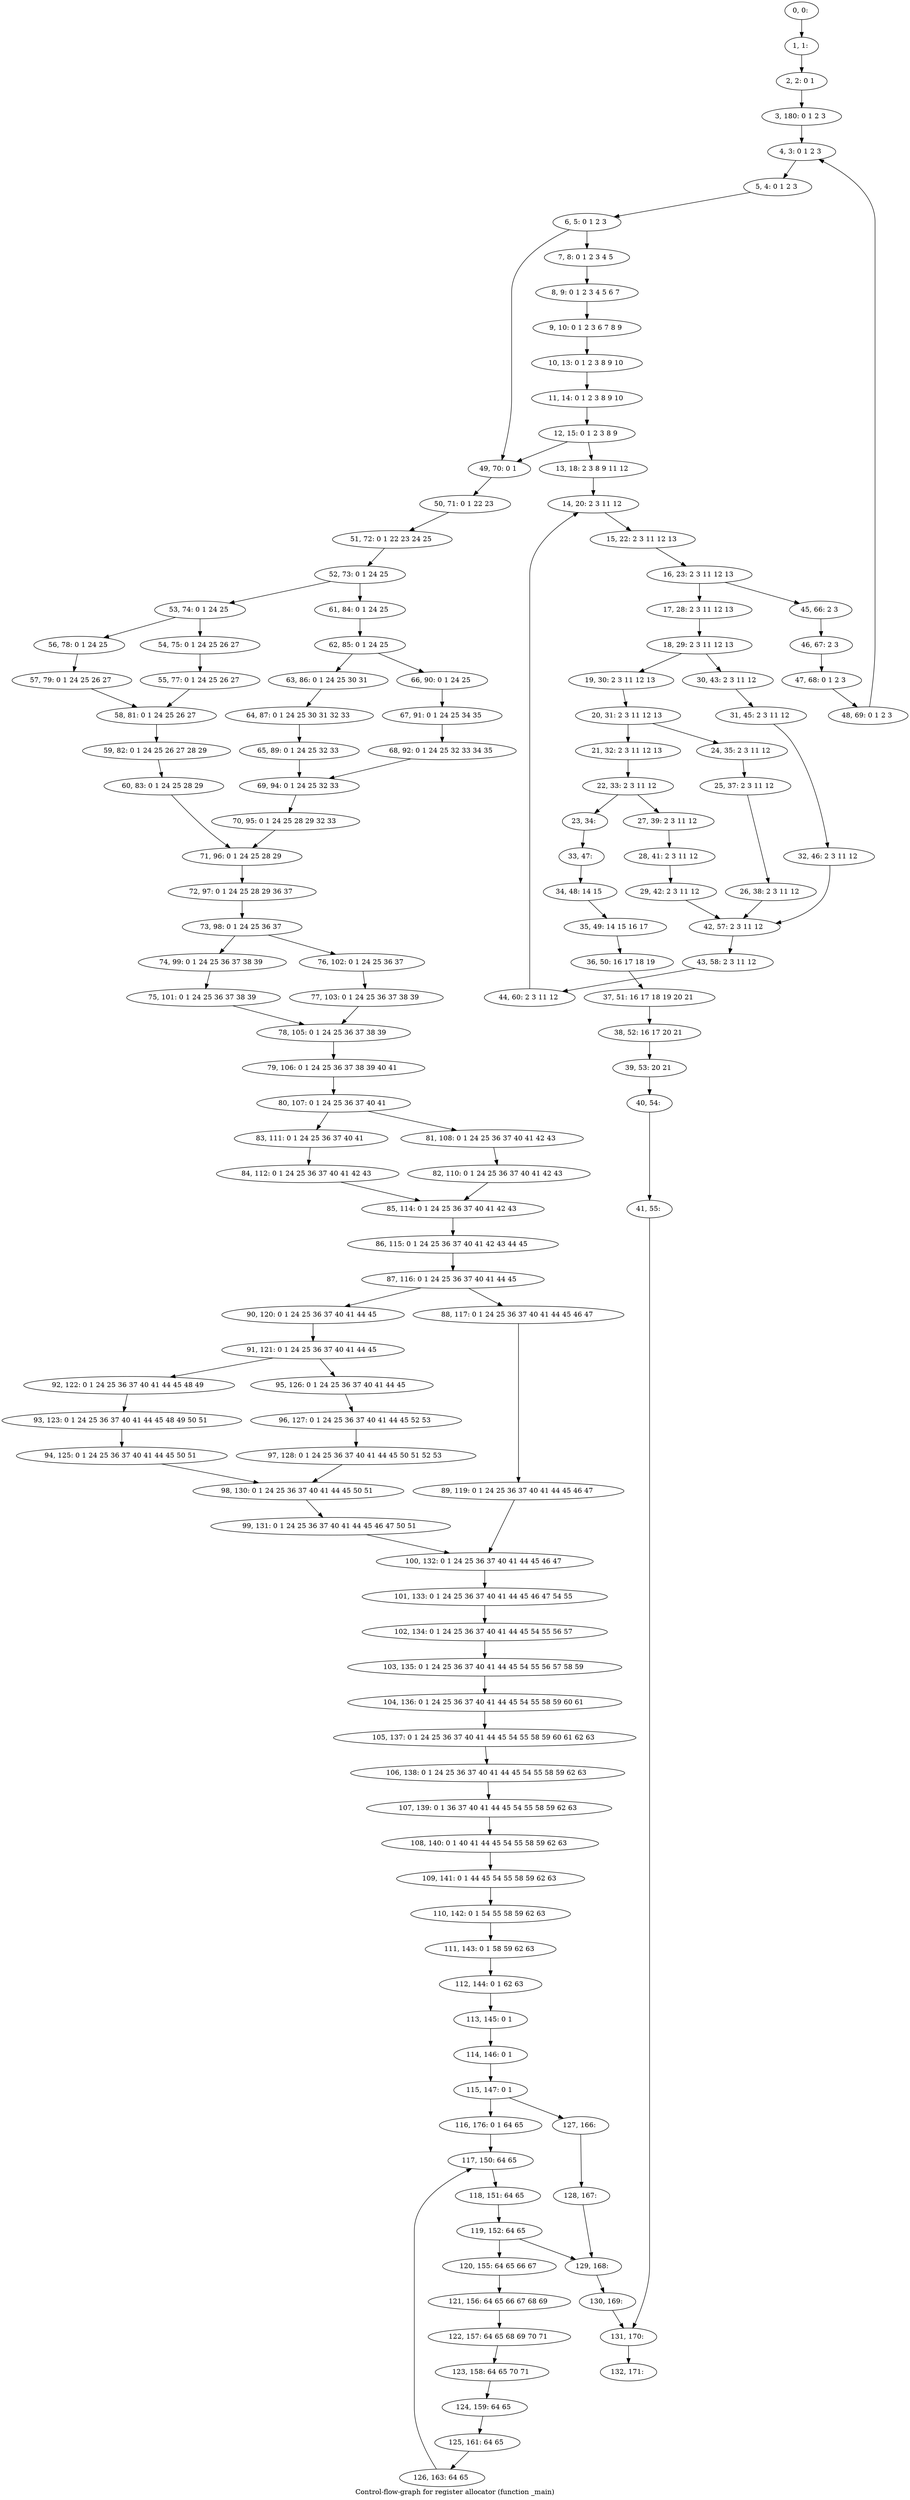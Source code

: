 digraph G {
graph [label="Control-flow-graph for register allocator (function _main)"]
0[label="0, 0: "];
1[label="1, 1: "];
2[label="2, 2: 0 1 "];
3[label="3, 180: 0 1 2 3 "];
4[label="4, 3: 0 1 2 3 "];
5[label="5, 4: 0 1 2 3 "];
6[label="6, 5: 0 1 2 3 "];
7[label="7, 8: 0 1 2 3 4 5 "];
8[label="8, 9: 0 1 2 3 4 5 6 7 "];
9[label="9, 10: 0 1 2 3 6 7 8 9 "];
10[label="10, 13: 0 1 2 3 8 9 10 "];
11[label="11, 14: 0 1 2 3 8 9 10 "];
12[label="12, 15: 0 1 2 3 8 9 "];
13[label="13, 18: 2 3 8 9 11 12 "];
14[label="14, 20: 2 3 11 12 "];
15[label="15, 22: 2 3 11 12 13 "];
16[label="16, 23: 2 3 11 12 13 "];
17[label="17, 28: 2 3 11 12 13 "];
18[label="18, 29: 2 3 11 12 13 "];
19[label="19, 30: 2 3 11 12 13 "];
20[label="20, 31: 2 3 11 12 13 "];
21[label="21, 32: 2 3 11 12 13 "];
22[label="22, 33: 2 3 11 12 "];
23[label="23, 34: "];
24[label="24, 35: 2 3 11 12 "];
25[label="25, 37: 2 3 11 12 "];
26[label="26, 38: 2 3 11 12 "];
27[label="27, 39: 2 3 11 12 "];
28[label="28, 41: 2 3 11 12 "];
29[label="29, 42: 2 3 11 12 "];
30[label="30, 43: 2 3 11 12 "];
31[label="31, 45: 2 3 11 12 "];
32[label="32, 46: 2 3 11 12 "];
33[label="33, 47: "];
34[label="34, 48: 14 15 "];
35[label="35, 49: 14 15 16 17 "];
36[label="36, 50: 16 17 18 19 "];
37[label="37, 51: 16 17 18 19 20 21 "];
38[label="38, 52: 16 17 20 21 "];
39[label="39, 53: 20 21 "];
40[label="40, 54: "];
41[label="41, 55: "];
42[label="42, 57: 2 3 11 12 "];
43[label="43, 58: 2 3 11 12 "];
44[label="44, 60: 2 3 11 12 "];
45[label="45, 66: 2 3 "];
46[label="46, 67: 2 3 "];
47[label="47, 68: 0 1 2 3 "];
48[label="48, 69: 0 1 2 3 "];
49[label="49, 70: 0 1 "];
50[label="50, 71: 0 1 22 23 "];
51[label="51, 72: 0 1 22 23 24 25 "];
52[label="52, 73: 0 1 24 25 "];
53[label="53, 74: 0 1 24 25 "];
54[label="54, 75: 0 1 24 25 26 27 "];
55[label="55, 77: 0 1 24 25 26 27 "];
56[label="56, 78: 0 1 24 25 "];
57[label="57, 79: 0 1 24 25 26 27 "];
58[label="58, 81: 0 1 24 25 26 27 "];
59[label="59, 82: 0 1 24 25 26 27 28 29 "];
60[label="60, 83: 0 1 24 25 28 29 "];
61[label="61, 84: 0 1 24 25 "];
62[label="62, 85: 0 1 24 25 "];
63[label="63, 86: 0 1 24 25 30 31 "];
64[label="64, 87: 0 1 24 25 30 31 32 33 "];
65[label="65, 89: 0 1 24 25 32 33 "];
66[label="66, 90: 0 1 24 25 "];
67[label="67, 91: 0 1 24 25 34 35 "];
68[label="68, 92: 0 1 24 25 32 33 34 35 "];
69[label="69, 94: 0 1 24 25 32 33 "];
70[label="70, 95: 0 1 24 25 28 29 32 33 "];
71[label="71, 96: 0 1 24 25 28 29 "];
72[label="72, 97: 0 1 24 25 28 29 36 37 "];
73[label="73, 98: 0 1 24 25 36 37 "];
74[label="74, 99: 0 1 24 25 36 37 38 39 "];
75[label="75, 101: 0 1 24 25 36 37 38 39 "];
76[label="76, 102: 0 1 24 25 36 37 "];
77[label="77, 103: 0 1 24 25 36 37 38 39 "];
78[label="78, 105: 0 1 24 25 36 37 38 39 "];
79[label="79, 106: 0 1 24 25 36 37 38 39 40 41 "];
80[label="80, 107: 0 1 24 25 36 37 40 41 "];
81[label="81, 108: 0 1 24 25 36 37 40 41 42 43 "];
82[label="82, 110: 0 1 24 25 36 37 40 41 42 43 "];
83[label="83, 111: 0 1 24 25 36 37 40 41 "];
84[label="84, 112: 0 1 24 25 36 37 40 41 42 43 "];
85[label="85, 114: 0 1 24 25 36 37 40 41 42 43 "];
86[label="86, 115: 0 1 24 25 36 37 40 41 42 43 44 45 "];
87[label="87, 116: 0 1 24 25 36 37 40 41 44 45 "];
88[label="88, 117: 0 1 24 25 36 37 40 41 44 45 46 47 "];
89[label="89, 119: 0 1 24 25 36 37 40 41 44 45 46 47 "];
90[label="90, 120: 0 1 24 25 36 37 40 41 44 45 "];
91[label="91, 121: 0 1 24 25 36 37 40 41 44 45 "];
92[label="92, 122: 0 1 24 25 36 37 40 41 44 45 48 49 "];
93[label="93, 123: 0 1 24 25 36 37 40 41 44 45 48 49 50 51 "];
94[label="94, 125: 0 1 24 25 36 37 40 41 44 45 50 51 "];
95[label="95, 126: 0 1 24 25 36 37 40 41 44 45 "];
96[label="96, 127: 0 1 24 25 36 37 40 41 44 45 52 53 "];
97[label="97, 128: 0 1 24 25 36 37 40 41 44 45 50 51 52 53 "];
98[label="98, 130: 0 1 24 25 36 37 40 41 44 45 50 51 "];
99[label="99, 131: 0 1 24 25 36 37 40 41 44 45 46 47 50 51 "];
100[label="100, 132: 0 1 24 25 36 37 40 41 44 45 46 47 "];
101[label="101, 133: 0 1 24 25 36 37 40 41 44 45 46 47 54 55 "];
102[label="102, 134: 0 1 24 25 36 37 40 41 44 45 54 55 56 57 "];
103[label="103, 135: 0 1 24 25 36 37 40 41 44 45 54 55 56 57 58 59 "];
104[label="104, 136: 0 1 24 25 36 37 40 41 44 45 54 55 58 59 60 61 "];
105[label="105, 137: 0 1 24 25 36 37 40 41 44 45 54 55 58 59 60 61 62 63 "];
106[label="106, 138: 0 1 24 25 36 37 40 41 44 45 54 55 58 59 62 63 "];
107[label="107, 139: 0 1 36 37 40 41 44 45 54 55 58 59 62 63 "];
108[label="108, 140: 0 1 40 41 44 45 54 55 58 59 62 63 "];
109[label="109, 141: 0 1 44 45 54 55 58 59 62 63 "];
110[label="110, 142: 0 1 54 55 58 59 62 63 "];
111[label="111, 143: 0 1 58 59 62 63 "];
112[label="112, 144: 0 1 62 63 "];
113[label="113, 145: 0 1 "];
114[label="114, 146: 0 1 "];
115[label="115, 147: 0 1 "];
116[label="116, 176: 0 1 64 65 "];
117[label="117, 150: 64 65 "];
118[label="118, 151: 64 65 "];
119[label="119, 152: 64 65 "];
120[label="120, 155: 64 65 66 67 "];
121[label="121, 156: 64 65 66 67 68 69 "];
122[label="122, 157: 64 65 68 69 70 71 "];
123[label="123, 158: 64 65 70 71 "];
124[label="124, 159: 64 65 "];
125[label="125, 161: 64 65 "];
126[label="126, 163: 64 65 "];
127[label="127, 166: "];
128[label="128, 167: "];
129[label="129, 168: "];
130[label="130, 169: "];
131[label="131, 170: "];
132[label="132, 171: "];
0->1 ;
1->2 ;
2->3 ;
3->4 ;
4->5 ;
5->6 ;
6->7 ;
6->49 ;
7->8 ;
8->9 ;
9->10 ;
10->11 ;
11->12 ;
12->13 ;
12->49 ;
13->14 ;
14->15 ;
15->16 ;
16->17 ;
16->45 ;
17->18 ;
18->19 ;
18->30 ;
19->20 ;
20->21 ;
20->24 ;
21->22 ;
22->23 ;
22->27 ;
23->33 ;
24->25 ;
25->26 ;
26->42 ;
27->28 ;
28->29 ;
29->42 ;
30->31 ;
31->32 ;
32->42 ;
33->34 ;
34->35 ;
35->36 ;
36->37 ;
37->38 ;
38->39 ;
39->40 ;
40->41 ;
41->131 ;
42->43 ;
43->44 ;
44->14 ;
45->46 ;
46->47 ;
47->48 ;
48->4 ;
49->50 ;
50->51 ;
51->52 ;
52->53 ;
52->61 ;
53->54 ;
53->56 ;
54->55 ;
55->58 ;
56->57 ;
57->58 ;
58->59 ;
59->60 ;
60->71 ;
61->62 ;
62->63 ;
62->66 ;
63->64 ;
64->65 ;
65->69 ;
66->67 ;
67->68 ;
68->69 ;
69->70 ;
70->71 ;
71->72 ;
72->73 ;
73->74 ;
73->76 ;
74->75 ;
75->78 ;
76->77 ;
77->78 ;
78->79 ;
79->80 ;
80->81 ;
80->83 ;
81->82 ;
82->85 ;
83->84 ;
84->85 ;
85->86 ;
86->87 ;
87->88 ;
87->90 ;
88->89 ;
89->100 ;
90->91 ;
91->92 ;
91->95 ;
92->93 ;
93->94 ;
94->98 ;
95->96 ;
96->97 ;
97->98 ;
98->99 ;
99->100 ;
100->101 ;
101->102 ;
102->103 ;
103->104 ;
104->105 ;
105->106 ;
106->107 ;
107->108 ;
108->109 ;
109->110 ;
110->111 ;
111->112 ;
112->113 ;
113->114 ;
114->115 ;
115->116 ;
115->127 ;
116->117 ;
117->118 ;
118->119 ;
119->120 ;
119->129 ;
120->121 ;
121->122 ;
122->123 ;
123->124 ;
124->125 ;
125->126 ;
126->117 ;
127->128 ;
128->129 ;
129->130 ;
130->131 ;
131->132 ;
}
